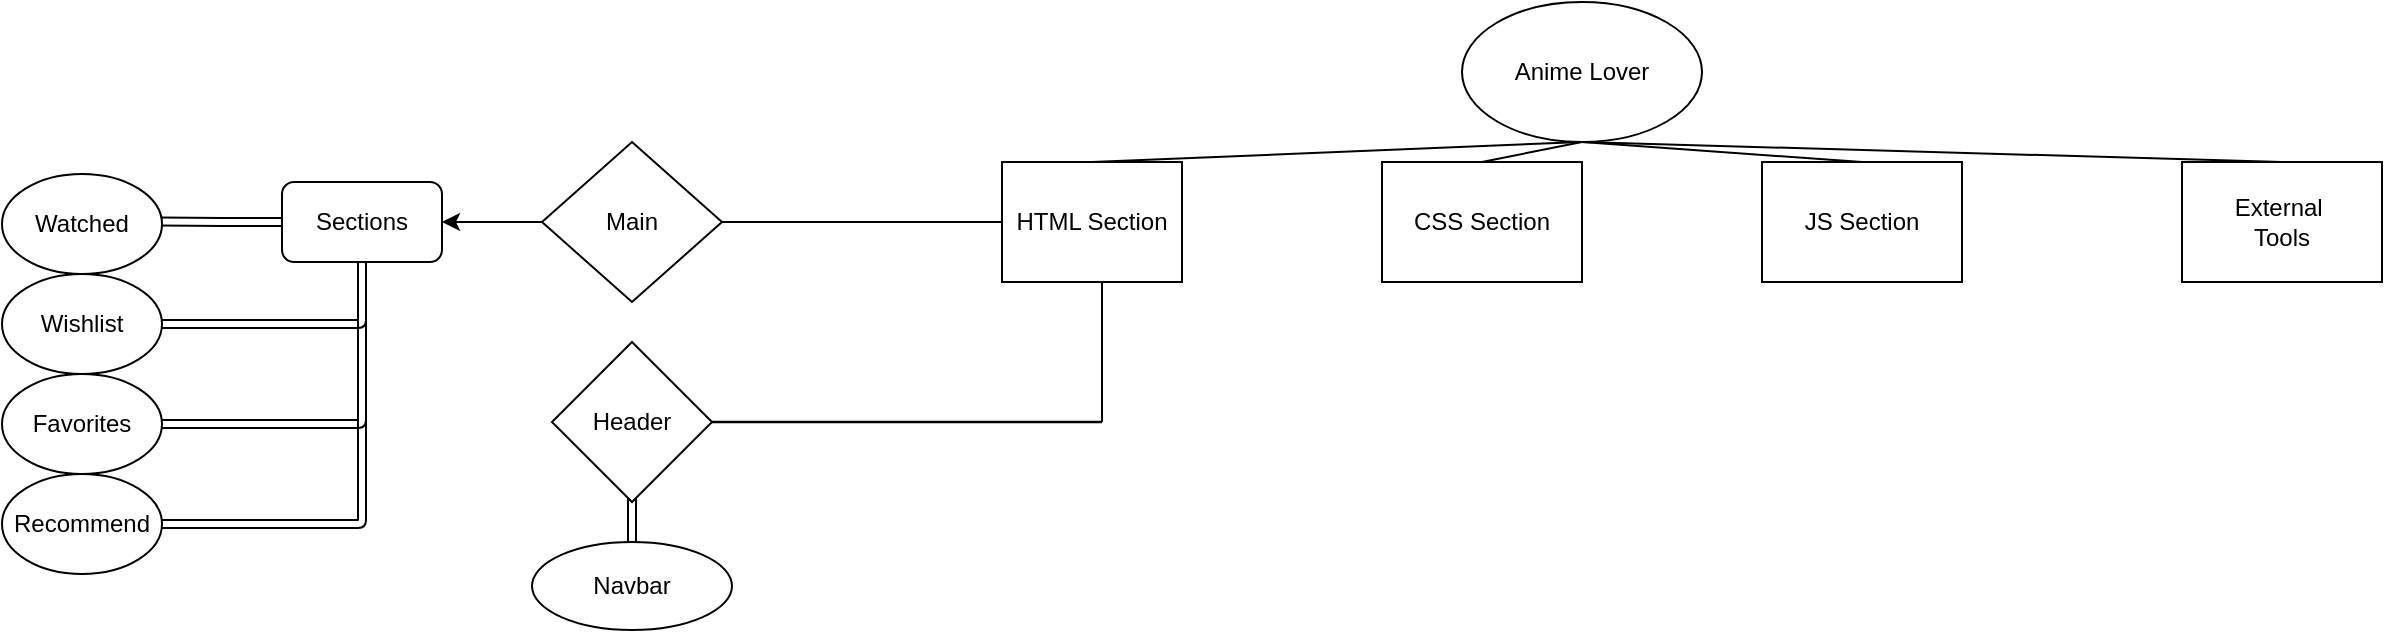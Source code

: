 <mxfile version="20.0.1" type="github"><diagram id="phjq_TYy0D4jTIyySvRL" name="Page-1"><mxGraphModel dx="1353" dy="236" grid="1" gridSize="10" guides="1" tooltips="1" connect="1" arrows="1" fold="1" page="1" pageScale="1" pageWidth="850" pageHeight="1100" math="0" shadow="0"><root><mxCell id="0"/><mxCell id="1" parent="0"/><mxCell id="W4Qg9B3pI--lBjgGabYb-23" value="Wishlist" style="ellipse;whiteSpace=wrap;html=1;rounded=0;sketch=0;" vertex="1" parent="1"><mxGeometry x="-390" y="166" width="80" height="50" as="geometry"/></mxCell><mxCell id="W4Qg9B3pI--lBjgGabYb-1" value="Anime Lover" style="ellipse;whiteSpace=wrap;html=1;" vertex="1" parent="1"><mxGeometry x="340" y="30" width="120" height="70" as="geometry"/></mxCell><mxCell id="W4Qg9B3pI--lBjgGabYb-47" style="rounded=1;sketch=0;orthogonalLoop=1;jettySize=auto;html=1;exitX=0;exitY=0.5;exitDx=0;exitDy=0;fontSize=12;elbow=vertical;entryX=1;entryY=0.5;entryDx=0;entryDy=0;startArrow=none;" edge="1" parent="1" source="W4Qg9B3pI--lBjgGabYb-50" target="W4Qg9B3pI--lBjgGabYb-18"><mxGeometry relative="1" as="geometry"><mxPoint x="60" y="140.333" as="targetPoint"/><mxPoint x="-150" y="140" as="sourcePoint"/></mxGeometry></mxCell><mxCell id="W4Qg9B3pI--lBjgGabYb-57" style="edgeStyle=none;rounded=1;sketch=0;orthogonalLoop=1;jettySize=auto;html=1;exitX=0.5;exitY=1;exitDx=0;exitDy=0;entryX=0.5;entryY=0;entryDx=0;entryDy=0;fontSize=12;elbow=vertical;startArrow=none;" edge="1" parent="1" source="W4Qg9B3pI--lBjgGabYb-58"><mxGeometry relative="1" as="geometry"><mxPoint x="-75" y="226" as="targetPoint"/></mxGeometry></mxCell><mxCell id="W4Qg9B3pI--lBjgGabYb-60" style="rounded=1;sketch=0;orthogonalLoop=1;jettySize=auto;html=1;exitX=0.5;exitY=1;exitDx=0;exitDy=0;fontSize=12;elbow=vertical;endArrow=none;" edge="1" parent="1"><mxGeometry relative="1" as="geometry"><mxPoint x="160" y="170" as="sourcePoint"/><mxPoint x="160" y="240" as="targetPoint"/><Array as="points"><mxPoint x="160" y="210"/></Array></mxGeometry></mxCell><mxCell id="W4Qg9B3pI--lBjgGabYb-2" value="HTML Section" style="rounded=0;whiteSpace=wrap;html=1;" vertex="1" parent="1"><mxGeometry x="110" y="110" width="90" height="60" as="geometry"/></mxCell><mxCell id="W4Qg9B3pI--lBjgGabYb-3" value="" style="endArrow=none;html=1;rounded=1;sketch=0;curved=0;entryX=0.5;entryY=1;entryDx=0;entryDy=0;exitX=0.5;exitY=0;exitDx=0;exitDy=0;" edge="1" parent="1" source="W4Qg9B3pI--lBjgGabYb-2" target="W4Qg9B3pI--lBjgGabYb-1"><mxGeometry width="50" height="50" relative="1" as="geometry"><mxPoint x="330" y="200" as="sourcePoint"/><mxPoint x="380" y="150" as="targetPoint"/></mxGeometry></mxCell><mxCell id="W4Qg9B3pI--lBjgGabYb-4" value="CSS Section" style="rounded=0;whiteSpace=wrap;html=1;sketch=0;" vertex="1" parent="1"><mxGeometry x="300" y="110" width="100" height="60" as="geometry"/></mxCell><mxCell id="W4Qg9B3pI--lBjgGabYb-8" value="" style="endArrow=none;html=1;rounded=1;sketch=0;curved=0;exitX=0.5;exitY=0;exitDx=0;exitDy=0;" edge="1" parent="1" source="W4Qg9B3pI--lBjgGabYb-4"><mxGeometry width="50" height="50" relative="1" as="geometry"><mxPoint x="330" y="200" as="sourcePoint"/><mxPoint x="400" y="100" as="targetPoint"/></mxGeometry></mxCell><mxCell id="W4Qg9B3pI--lBjgGabYb-9" value="JS Section" style="rounded=0;whiteSpace=wrap;html=1;sketch=0;" vertex="1" parent="1"><mxGeometry x="490" y="110" width="100" height="60" as="geometry"/></mxCell><mxCell id="W4Qg9B3pI--lBjgGabYb-10" value="" style="endArrow=none;html=1;rounded=1;sketch=0;curved=0;exitX=0.5;exitY=0;exitDx=0;exitDy=0;" edge="1" parent="1" source="W4Qg9B3pI--lBjgGabYb-9"><mxGeometry width="50" height="50" relative="1" as="geometry"><mxPoint x="330" y="200" as="sourcePoint"/><mxPoint x="400" y="100" as="targetPoint"/></mxGeometry></mxCell><mxCell id="W4Qg9B3pI--lBjgGabYb-11" value="External&amp;nbsp;&lt;br&gt;Tools" style="rounded=0;whiteSpace=wrap;html=1;sketch=0;" vertex="1" parent="1"><mxGeometry x="700" y="110" width="100" height="60" as="geometry"/></mxCell><mxCell id="W4Qg9B3pI--lBjgGabYb-12" value="" style="endArrow=none;html=1;rounded=1;sketch=0;curved=0;exitX=0.5;exitY=0;exitDx=0;exitDy=0;" edge="1" parent="1" source="W4Qg9B3pI--lBjgGabYb-11"><mxGeometry width="50" height="50" relative="1" as="geometry"><mxPoint x="330" y="190" as="sourcePoint"/><mxPoint x="400" y="100" as="targetPoint"/></mxGeometry></mxCell><mxCell id="W4Qg9B3pI--lBjgGabYb-33" style="edgeStyle=orthogonalEdgeStyle;shape=link;rounded=1;sketch=0;orthogonalLoop=1;jettySize=auto;html=1;exitX=0.5;exitY=1;exitDx=0;exitDy=0;entryX=1;entryY=0.5;entryDx=0;entryDy=0;" edge="1" parent="1" source="W4Qg9B3pI--lBjgGabYb-18" target="W4Qg9B3pI--lBjgGabYb-23"><mxGeometry relative="1" as="geometry"/></mxCell><mxCell id="W4Qg9B3pI--lBjgGabYb-42" style="edgeStyle=orthogonalEdgeStyle;shape=link;rounded=1;sketch=0;orthogonalLoop=1;jettySize=auto;html=1;exitX=0.5;exitY=1;exitDx=0;exitDy=0;entryX=1;entryY=0.5;entryDx=0;entryDy=0;fontSize=9;" edge="1" parent="1" source="W4Qg9B3pI--lBjgGabYb-18" target="W4Qg9B3pI--lBjgGabYb-39"><mxGeometry relative="1" as="geometry"/></mxCell><mxCell id="W4Qg9B3pI--lBjgGabYb-66" style="edgeStyle=orthogonalEdgeStyle;shape=link;rounded=1;sketch=0;orthogonalLoop=1;jettySize=auto;html=1;exitX=0;exitY=0.5;exitDx=0;exitDy=0;entryX=0.983;entryY=0.474;entryDx=0;entryDy=0;entryPerimeter=0;fontSize=12;elbow=vertical;" edge="1" parent="1" source="W4Qg9B3pI--lBjgGabYb-18" target="W4Qg9B3pI--lBjgGabYb-21"><mxGeometry relative="1" as="geometry"/></mxCell><mxCell id="W4Qg9B3pI--lBjgGabYb-18" value="Sections" style="rounded=1;whiteSpace=wrap;html=1;sketch=0;" vertex="1" parent="1"><mxGeometry x="-250" y="120" width="80" height="40" as="geometry"/></mxCell><mxCell id="W4Qg9B3pI--lBjgGabYb-21" value="Watched" style="ellipse;whiteSpace=wrap;html=1;rounded=0;sketch=0;" vertex="1" parent="1"><mxGeometry x="-390" y="116" width="80" height="50" as="geometry"/></mxCell><mxCell id="W4Qg9B3pI--lBjgGabYb-37" style="edgeStyle=orthogonalEdgeStyle;shape=link;rounded=1;sketch=0;orthogonalLoop=1;jettySize=auto;html=1;exitX=1;exitY=0.5;exitDx=0;exitDy=0;entryX=0.5;entryY=1;entryDx=0;entryDy=0;" edge="1" parent="1" source="W4Qg9B3pI--lBjgGabYb-36" target="W4Qg9B3pI--lBjgGabYb-18"><mxGeometry relative="1" as="geometry"><mxPoint x="160" y="230" as="targetPoint"/></mxGeometry></mxCell><mxCell id="W4Qg9B3pI--lBjgGabYb-36" value="Favorites" style="ellipse;whiteSpace=wrap;html=1;rounded=0;sketch=0;" vertex="1" parent="1"><mxGeometry x="-390" y="216" width="80" height="50" as="geometry"/></mxCell><mxCell id="W4Qg9B3pI--lBjgGabYb-39" value="&lt;font style=&quot;font-size: 12px;&quot;&gt;Recommend&lt;/font&gt;" style="ellipse;whiteSpace=wrap;html=1;rounded=0;sketch=0;" vertex="1" parent="1"><mxGeometry x="-390" y="266" width="80" height="50" as="geometry"/></mxCell><mxCell id="W4Qg9B3pI--lBjgGabYb-49" value="" style="rounded=1;sketch=0;orthogonalLoop=1;jettySize=auto;html=1;exitX=0;exitY=0.5;exitDx=0;exitDy=0;fontSize=12;elbow=vertical;entryX=1;entryY=0.5;entryDx=0;entryDy=0;endArrow=none;" edge="1" parent="1" source="W4Qg9B3pI--lBjgGabYb-2"><mxGeometry relative="1" as="geometry"><mxPoint x="-30" y="140" as="targetPoint"/><mxPoint x="110" y="140" as="sourcePoint"/></mxGeometry></mxCell><mxCell id="W4Qg9B3pI--lBjgGabYb-50" value="Main" style="rhombus;whiteSpace=wrap;html=1;rounded=0;sketch=0;fontSize=12;" vertex="1" parent="1"><mxGeometry x="-120" y="100" width="90" height="80" as="geometry"/></mxCell><mxCell id="W4Qg9B3pI--lBjgGabYb-55" value="" style="edgeStyle=none;rounded=1;sketch=0;orthogonalLoop=1;jettySize=auto;html=1;fontSize=12;elbow=vertical;shape=link;" edge="1" parent="1" target="W4Qg9B3pI--lBjgGabYb-54"><mxGeometry relative="1" as="geometry"><mxPoint x="-75" y="266" as="sourcePoint"/></mxGeometry></mxCell><mxCell id="W4Qg9B3pI--lBjgGabYb-54" value="Navbar" style="ellipse;whiteSpace=wrap;html=1;rounded=1;sketch=0;" vertex="1" parent="1"><mxGeometry x="-125" y="300" width="100" height="44" as="geometry"/></mxCell><mxCell id="W4Qg9B3pI--lBjgGabYb-65" style="edgeStyle=orthogonalEdgeStyle;shape=link;rounded=1;sketch=0;orthogonalLoop=1;jettySize=auto;html=1;exitX=1;exitY=0.5;exitDx=0;exitDy=0;fontSize=12;elbow=vertical;width=-0.193;" edge="1" parent="1"><mxGeometry relative="1" as="geometry"><mxPoint x="160" y="240" as="targetPoint"/><mxPoint x="-35" y="240" as="sourcePoint"/><Array as="points"><mxPoint x="150" y="240"/><mxPoint x="150" y="240"/></Array></mxGeometry></mxCell><mxCell id="W4Qg9B3pI--lBjgGabYb-58" value="Header" style="rhombus;whiteSpace=wrap;html=1;rounded=0;sketch=0;fontSize=12;" vertex="1" parent="1"><mxGeometry x="-115" y="200" width="80" height="80" as="geometry"/></mxCell></root></mxGraphModel></diagram></mxfile>